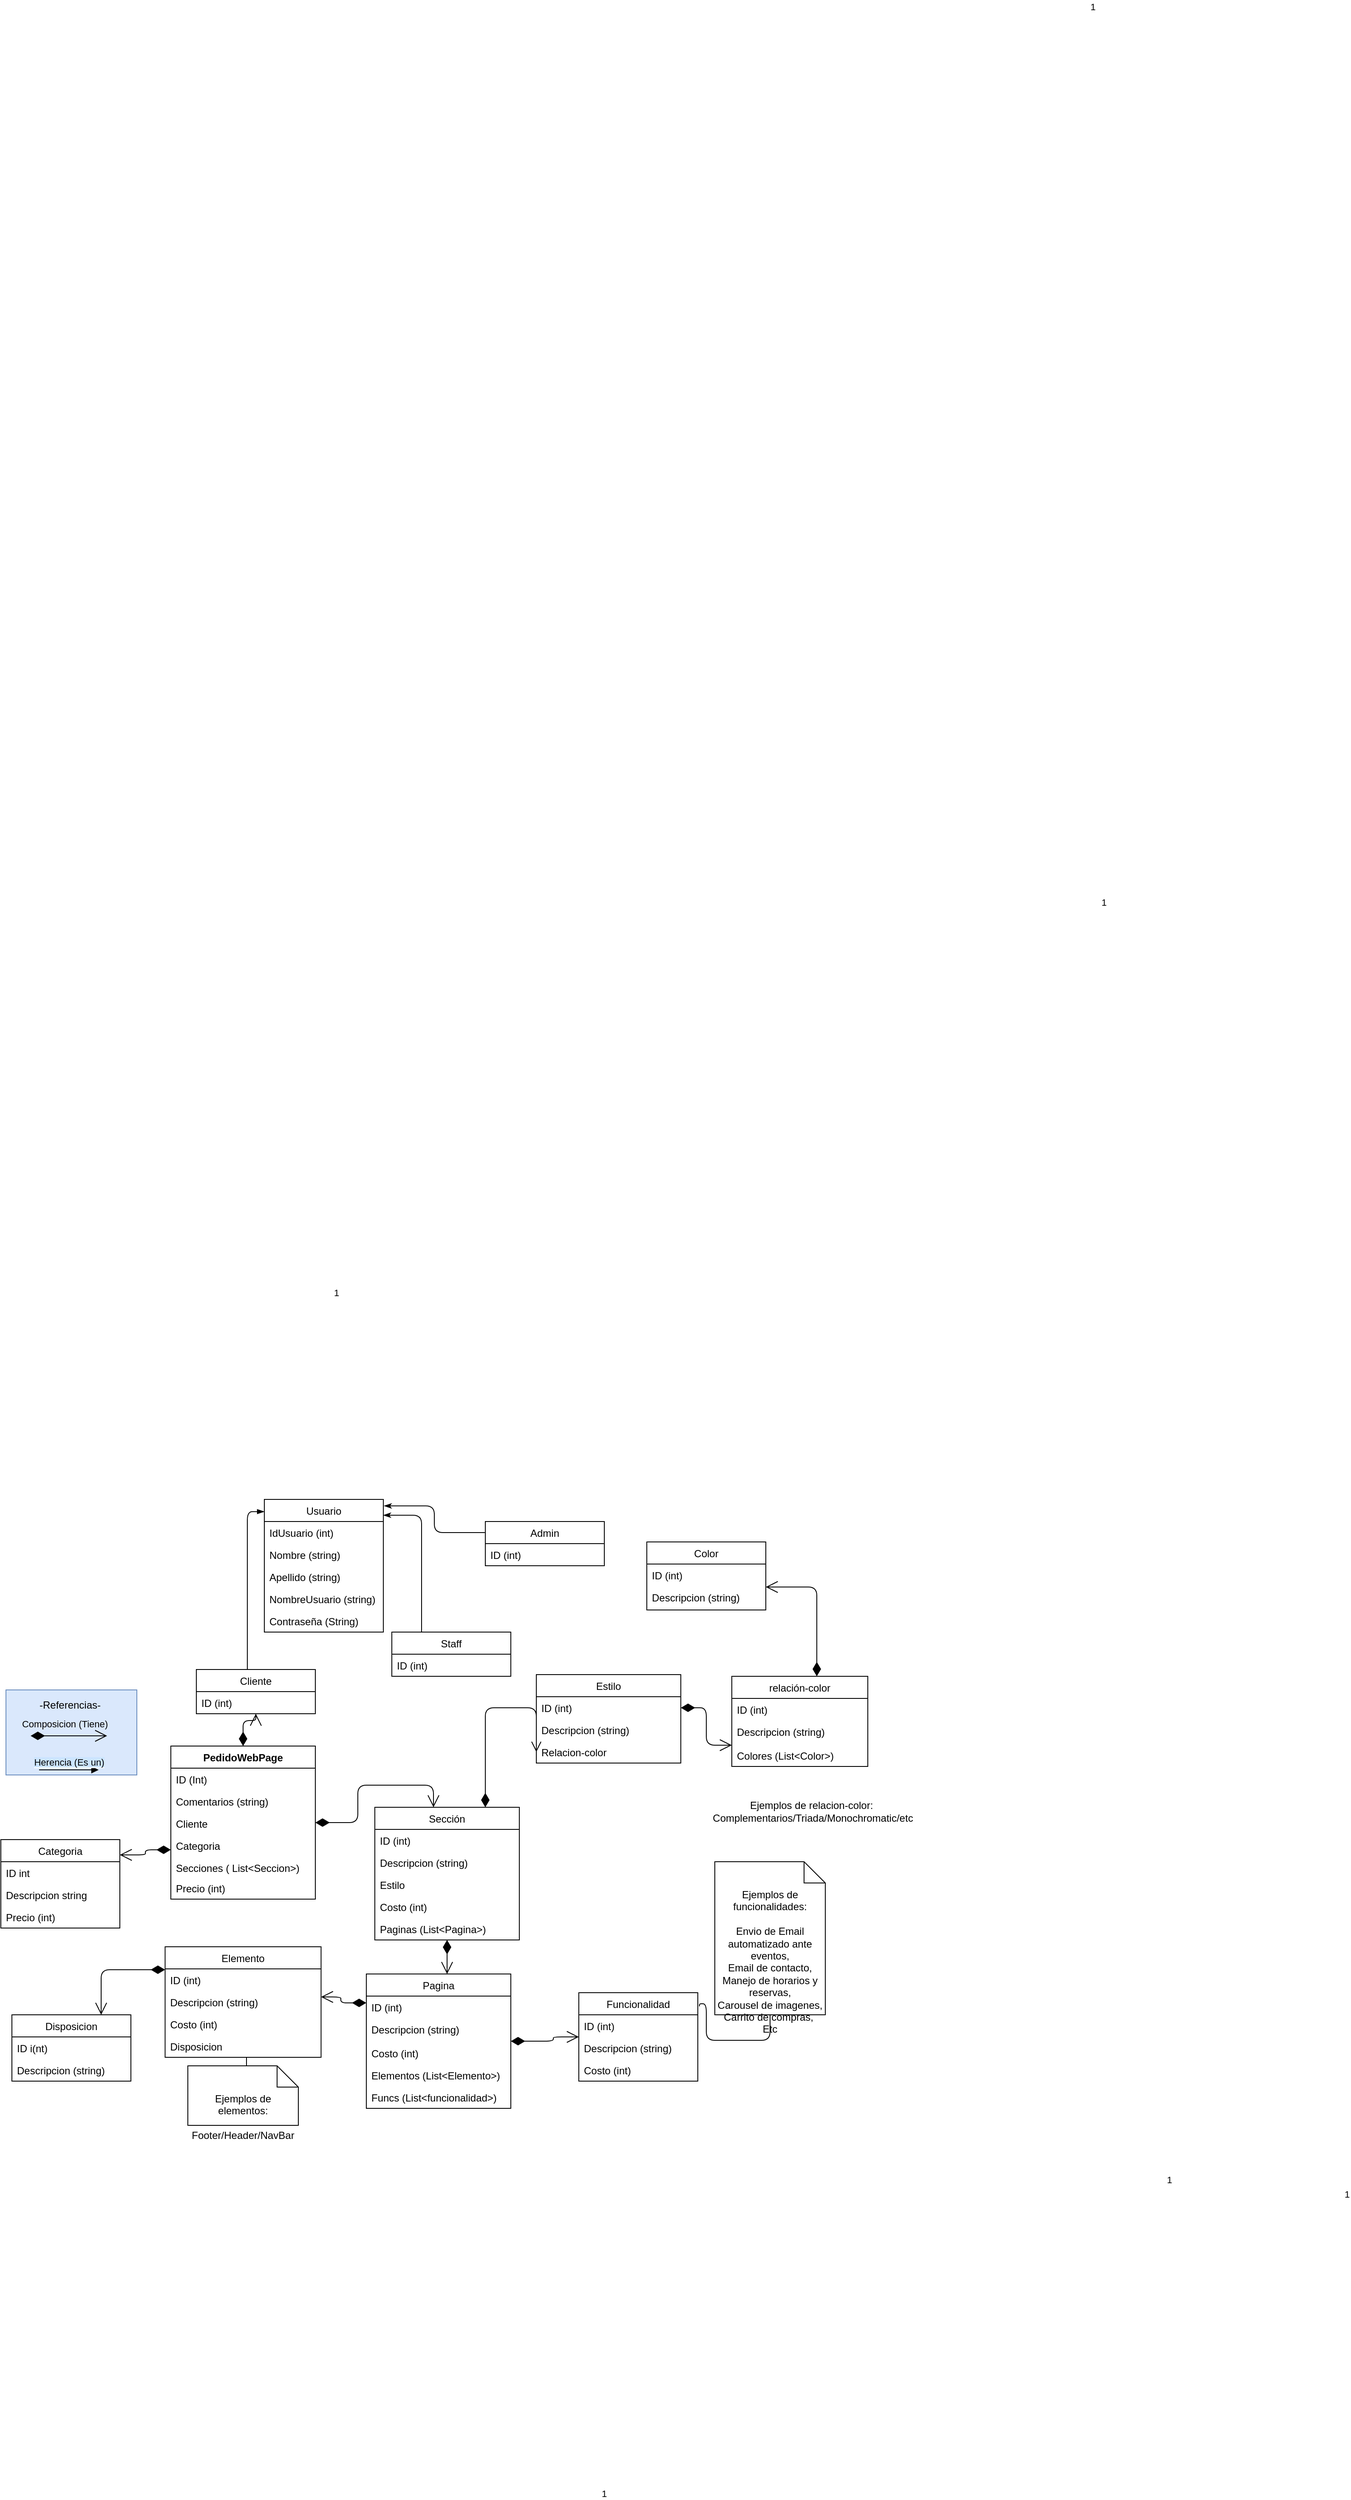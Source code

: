 <mxfile version="13.7.9" type="device" pages="2"><diagram id="vIYG2Fxx6F3eqHMiuBkE" name="Page-1"><mxGraphModel dx="2123" dy="3093" grid="1" gridSize="10" guides="1" tooltips="1" connect="1" arrows="1" fold="1" page="1" pageScale="1" pageWidth="827" pageHeight="1169" math="0" shadow="0"><root><mxCell id="0"/><mxCell id="1" parent="0"/><mxCell id="iHkyKrRg-yP8Q8fLfpzA-32" value="" style="html=1;fillColor=#dae8fc;strokeColor=#6c8ebf;" parent="1" vertex="1"><mxGeometry x="-224" y="28" width="154" height="100" as="geometry"/></mxCell><mxCell id="NEYaBUUp0sFS0tUPpVRK-43" value="Ejemplos de relacion-color:&amp;nbsp;&lt;br&gt;Complementarios/Triada/Monochromatic/etc" style="text;html=1;resizable=0;autosize=1;align=center;verticalAlign=middle;points=[];fillColor=none;strokeColor=none;rounded=0;" parent="1" vertex="1"><mxGeometry x="600" y="156" width="250" height="30" as="geometry"/></mxCell><mxCell id="NEYaBUUp0sFS0tUPpVRK-44" value="1" style="endArrow=open;html=1;endSize=12;startArrow=diamondThin;startSize=14;startFill=1;edgeStyle=orthogonalEdgeStyle;align=left;verticalAlign=bottom;" parent="1" source="NEYaBUUp0sFS0tUPpVRK-2" target="uo4EFMvPSz_pwG-1uHCR-4" edge="1"><mxGeometry x="-0.101" y="571" relative="1" as="geometry"><mxPoint x="210" y="60" as="sourcePoint"/><mxPoint x="370" y="60" as="targetPoint"/><Array as="points"><mxPoint x="190" y="184"/><mxPoint x="190" y="140"/><mxPoint x="279" y="140"/></Array><mxPoint x="-30" y="1" as="offset"/></mxGeometry></mxCell><mxCell id="NEYaBUUp0sFS0tUPpVRK-45" value="1" style="endArrow=open;html=1;endSize=12;startArrow=diamondThin;startSize=14;startFill=1;edgeStyle=orthogonalEdgeStyle;align=left;verticalAlign=bottom;" parent="1" source="NEYaBUUp0sFS0tUPpVRK-22" target="NEYaBUUp0sFS0tUPpVRK-46" edge="1"><mxGeometry x="1" y="-728" relative="1" as="geometry"><mxPoint x="540" y="50" as="sourcePoint"/><mxPoint x="660" y="50" as="targetPoint"/><Array as="points"><mxPoint x="600" y="49"/><mxPoint x="600" y="93"/></Array><mxPoint x="510" y="-208" as="offset"/></mxGeometry></mxCell><mxCell id="NEYaBUUp0sFS0tUPpVRK-46" value="relación-color" style="swimlane;fontStyle=0;childLayout=stackLayout;horizontal=1;startSize=26;fillColor=none;horizontalStack=0;resizeParent=1;resizeParentMax=0;resizeLast=0;collapsible=1;marginBottom=0;" parent="1" vertex="1"><mxGeometry x="630" y="12" width="160" height="106" as="geometry"/></mxCell><mxCell id="NEYaBUUp0sFS0tUPpVRK-47" value="ID (int)" style="text;strokeColor=none;fillColor=none;align=left;verticalAlign=top;spacingLeft=4;spacingRight=4;overflow=hidden;rotatable=0;points=[[0,0.5],[1,0.5]];portConstraint=eastwest;" parent="NEYaBUUp0sFS0tUPpVRK-46" vertex="1"><mxGeometry y="26" width="160" height="26" as="geometry"/></mxCell><mxCell id="NEYaBUUp0sFS0tUPpVRK-48" value="Descripcion (string)" style="text;strokeColor=none;fillColor=none;align=left;verticalAlign=top;spacingLeft=4;spacingRight=4;overflow=hidden;rotatable=0;points=[[0,0.5],[1,0.5]];portConstraint=eastwest;" parent="NEYaBUUp0sFS0tUPpVRK-46" vertex="1"><mxGeometry y="52" width="160" height="28" as="geometry"/></mxCell><mxCell id="NEYaBUUp0sFS0tUPpVRK-23" value="Colores (List&lt;Color&gt;)" style="text;strokeColor=none;fillColor=none;align=left;verticalAlign=top;spacingLeft=4;spacingRight=4;overflow=hidden;rotatable=0;points=[[0,0.5],[1,0.5]];portConstraint=eastwest;" parent="NEYaBUUp0sFS0tUPpVRK-46" vertex="1"><mxGeometry y="80" width="160" height="26" as="geometry"/></mxCell><mxCell id="NEYaBUUp0sFS0tUPpVRK-50" value="1" style="endArrow=open;html=1;endSize=12;startArrow=diamondThin;startSize=14;startFill=1;edgeStyle=orthogonalEdgeStyle;align=left;verticalAlign=bottom;entryX=0.75;entryY=0;entryDx=0;entryDy=0;" parent="1" source="iHkyKrRg-yP8Q8fLfpzA-3" target="NEYaBUUp0sFS0tUPpVRK-26" edge="1"><mxGeometry x="0.173" y="862" relative="1" as="geometry"><mxPoint x="-390" y="330" as="sourcePoint"/><mxPoint x="-110" y="390" as="targetPoint"/><Array as="points"><mxPoint x="-112" y="357"/></Array><mxPoint x="-560" y="-807" as="offset"/></mxGeometry></mxCell><mxCell id="NEYaBUUp0sFS0tUPpVRK-55" value="1" style="endArrow=open;html=1;endSize=12;startArrow=diamondThin;startSize=14;startFill=1;edgeStyle=orthogonalEdgeStyle;align=left;verticalAlign=bottom;" parent="1" source="NEYaBUUp0sFS0tUPpVRK-46" target="NEYaBUUp0sFS0tUPpVRK-51" edge="1"><mxGeometry x="1" y="-668" relative="1" as="geometry"><mxPoint x="530" y="20" as="sourcePoint"/><mxPoint x="660" y="20" as="targetPoint"/><Array as="points"><mxPoint x="730" y="-93"/></Array><mxPoint x="393" y="-128" as="offset"/></mxGeometry></mxCell><mxCell id="NEYaBUUp0sFS0tUPpVRK-62" value="1" style="endArrow=open;html=1;endSize=12;startArrow=diamondThin;startSize=14;startFill=1;edgeStyle=orthogonalEdgeStyle;align=left;verticalAlign=bottom;" parent="1" source="uo4EFMvPSz_pwG-1uHCR-4" target="NEYaBUUp0sFS0tUPpVRK-57" edge="1"><mxGeometry x="1" y="1088" relative="1" as="geometry"><mxPoint x="136" y="280" as="sourcePoint"/><mxPoint x="360" y="250" as="targetPoint"/><Array as="points"><mxPoint x="277" y="280"/><mxPoint x="280" y="280"/></Array><mxPoint x="-34" y="268" as="offset"/></mxGeometry></mxCell><mxCell id="NEYaBUUp0sFS0tUPpVRK-64" value="1" style="endArrow=open;html=1;endSize=12;startArrow=diamondThin;startSize=14;startFill=1;edgeStyle=orthogonalEdgeStyle;align=left;verticalAlign=bottom;entryX=1;entryY=0.173;entryDx=0;entryDy=0;entryPerimeter=0;" parent="1" source="NEYaBUUp0sFS0tUPpVRK-2" target="NEYaBUUp0sFS0tUPpVRK-7" edge="1"><mxGeometry x="1" y="-1147" relative="1" as="geometry"><mxPoint x="50" y="220" as="sourcePoint"/><mxPoint x="60" y="410" as="targetPoint"/><Array as="points"><mxPoint x="-60" y="216"/><mxPoint x="-60" y="222"/></Array><mxPoint x="1140" y="-1017" as="offset"/></mxGeometry></mxCell><mxCell id="iHkyKrRg-yP8Q8fLfpzA-25" style="edgeStyle=orthogonalEdgeStyle;rounded=1;orthogonalLoop=1;jettySize=auto;html=1;entryX=1.014;entryY=0.154;entryDx=0;entryDy=0;entryPerimeter=0;startArrow=none;startFill=0;startSize=14;endArrow=none;endFill=0;endSize=6;" parent="1" source="NEYaBUUp0sFS0tUPpVRK-68" target="NEYaBUUp0sFS0tUPpVRK-38" edge="1"><mxGeometry relative="1" as="geometry"><Array as="points"><mxPoint x="675" y="440"/><mxPoint x="600" y="440"/><mxPoint x="600" y="397"/><mxPoint x="592" y="397"/></Array></mxGeometry></mxCell><mxCell id="NEYaBUUp0sFS0tUPpVRK-68" value="&lt;span&gt;Ejemplos de funcionalidades:&lt;br&gt;&lt;/span&gt;&lt;br&gt;&lt;span&gt;Envio de Email automatizado ante eventos,&lt;/span&gt;&lt;br&gt;&lt;span&gt;Email de contacto,&lt;/span&gt;&lt;br&gt;&lt;span&gt;Manejo de horarios y reservas,&lt;/span&gt;&lt;br&gt;&lt;span&gt;Carousel de imagenes,&lt;/span&gt;&lt;br&gt;&lt;span&gt;Carrito de compras,&amp;nbsp;&lt;/span&gt;&lt;br&gt;&lt;span&gt;Etc&lt;/span&gt;" style="shape=note2;boundedLbl=1;whiteSpace=wrap;html=1;size=25;verticalAlign=top;align=center;" parent="1" vertex="1"><mxGeometry x="610" y="230" width="130" height="180" as="geometry"/></mxCell><mxCell id="iHkyKrRg-yP8Q8fLfpzA-2" style="edgeStyle=orthogonalEdgeStyle;rounded=1;orthogonalLoop=1;jettySize=auto;html=1;startArrow=diamondThin;startFill=1;endSize=12;startSize=14;endArrow=open;endFill=0;" parent="1" source="NEYaBUUp0sFS0tUPpVRK-57" target="iHkyKrRg-yP8Q8fLfpzA-3" edge="1"><mxGeometry relative="1" as="geometry"><mxPoint x="340" y="405" as="targetPoint"/><Array as="points"><mxPoint x="170" y="396"/><mxPoint x="170" y="389"/></Array></mxGeometry></mxCell><mxCell id="iHkyKrRg-yP8Q8fLfpzA-11" style="edgeStyle=orthogonalEdgeStyle;rounded=1;orthogonalLoop=1;jettySize=auto;html=1;startArrow=diamondThin;startFill=1;startSize=14;endArrow=open;endFill=0;endSize=12;" parent="1" source="NEYaBUUp0sFS0tUPpVRK-57" target="NEYaBUUp0sFS0tUPpVRK-38" edge="1"><mxGeometry relative="1" as="geometry"><mxPoint x="450" y="300" as="targetPoint"/><Array as="points"><mxPoint x="420" y="441"/><mxPoint x="420" y="436"/></Array></mxGeometry></mxCell><mxCell id="iHkyKrRg-yP8Q8fLfpzA-10" style="edgeStyle=orthogonalEdgeStyle;rounded=1;orthogonalLoop=1;jettySize=auto;html=1;exitX=0.5;exitY=0;exitDx=0;exitDy=0;startArrow=none;startFill=0;startSize=14;endArrow=none;endFill=0;endSize=6;" parent="1" source="iHkyKrRg-yP8Q8fLfpzA-7" target="iHkyKrRg-yP8Q8fLfpzA-3" edge="1"><mxGeometry relative="1" as="geometry"><mxPoint x="372.25" y="672" as="targetPoint"/><Array as="points"><mxPoint x="48" y="500"/><mxPoint x="59" y="500"/></Array></mxGeometry></mxCell><mxCell id="iHkyKrRg-yP8Q8fLfpzA-7" value="&lt;span&gt;Ejemplos de elementos:&lt;br&gt;&lt;/span&gt;&lt;br&gt;Footer/Header/NavBar" style="shape=note2;boundedLbl=1;whiteSpace=wrap;html=1;size=25;verticalAlign=top;align=center;" parent="1" vertex="1"><mxGeometry x="-10" y="470" width="130" height="70" as="geometry"/></mxCell><mxCell id="iHkyKrRg-yP8Q8fLfpzA-24" style="edgeStyle=orthogonalEdgeStyle;rounded=1;orthogonalLoop=1;jettySize=auto;html=1;startArrow=none;startFill=0;startSize=14;endArrow=blockThin;endFill=1;endSize=6;entryX=0;entryY=0.092;entryDx=0;entryDy=0;entryPerimeter=0;" parent="1" source="iHkyKrRg-yP8Q8fLfpzA-14" target="iHkyKrRg-yP8Q8fLfpzA-19" edge="1"><mxGeometry relative="1" as="geometry"><mxPoint x="70" y="-146" as="targetPoint"/><Array as="points"><mxPoint x="60" y="-182"/></Array></mxGeometry></mxCell><mxCell id="NEYaBUUp0sFS0tUPpVRK-26" value="Disposicion" style="swimlane;fontStyle=0;childLayout=stackLayout;horizontal=1;startSize=26;fillColor=none;horizontalStack=0;resizeParent=1;resizeParentMax=0;resizeLast=0;collapsible=1;marginBottom=0;" parent="1" vertex="1"><mxGeometry x="-217" y="410" width="140" height="78" as="geometry"/></mxCell><mxCell id="NEYaBUUp0sFS0tUPpVRK-27" value="ID i(nt)" style="text;strokeColor=none;fillColor=none;align=left;verticalAlign=top;spacingLeft=4;spacingRight=4;overflow=hidden;rotatable=0;points=[[0,0.5],[1,0.5]];portConstraint=eastwest;" parent="NEYaBUUp0sFS0tUPpVRK-26" vertex="1"><mxGeometry y="26" width="140" height="26" as="geometry"/></mxCell><mxCell id="NEYaBUUp0sFS0tUPpVRK-28" value="Descripcion (string)" style="text;strokeColor=none;fillColor=none;align=left;verticalAlign=top;spacingLeft=4;spacingRight=4;overflow=hidden;rotatable=0;points=[[0,0.5],[1,0.5]];portConstraint=eastwest;" parent="NEYaBUUp0sFS0tUPpVRK-26" vertex="1"><mxGeometry y="52" width="140" height="26" as="geometry"/></mxCell><mxCell id="iHkyKrRg-yP8Q8fLfpzA-26" value="1" style="endArrow=open;html=1;endSize=12;startArrow=diamondThin;startSize=14;startFill=1;edgeStyle=orthogonalEdgeStyle;align=left;verticalAlign=bottom;" parent="1" edge="1"><mxGeometry x="1" y="-1071" relative="1" as="geometry"><mxPoint x="-195" y="82" as="sourcePoint"/><mxPoint x="-105" y="82" as="targetPoint"/><mxPoint x="580" y="-171" as="offset"/></mxGeometry></mxCell><mxCell id="iHkyKrRg-yP8Q8fLfpzA-27" value="&lt;span style=&quot;background-color: rgb(204 , 229 , 255)&quot;&gt;Herencia (Es un)&lt;/span&gt;" style="html=1;verticalAlign=bottom;endArrow=block;" parent="1" edge="1"><mxGeometry width="80" relative="1" as="geometry"><mxPoint x="-185" y="122" as="sourcePoint"/><mxPoint x="-115" y="122" as="targetPoint"/></mxGeometry></mxCell><mxCell id="iHkyKrRg-yP8Q8fLfpzA-31" value="&lt;p style=&quot;line-height: 0% ; font-size: 11px&quot;&gt;Composicion (Tiene)&lt;/p&gt;" style="text;html=1;resizable=0;autosize=1;align=center;verticalAlign=middle;points=[];fillColor=none;strokeColor=none;rounded=0;" parent="1" vertex="1"><mxGeometry x="-215" y="52" width="120" height="30" as="geometry"/></mxCell><mxCell id="iHkyKrRg-yP8Q8fLfpzA-34" value="-Referencias-" style="text;html=1;resizable=0;autosize=1;align=center;verticalAlign=middle;points=[];fillColor=none;strokeColor=none;rounded=0;" parent="1" vertex="1"><mxGeometry x="-194" y="36" width="90" height="20" as="geometry"/></mxCell><mxCell id="iHkyKrRg-yP8Q8fLfpzA-35" style="edgeStyle=orthogonalEdgeStyle;rounded=1;orthogonalLoop=1;jettySize=auto;html=1;startArrow=diamondThin;startFill=1;startSize=14;endArrow=open;endFill=0;endSize=12;" parent="1" source="NEYaBUUp0sFS0tUPpVRK-2" target="iHkyKrRg-yP8Q8fLfpzA-14" edge="1"><mxGeometry relative="1" as="geometry"/></mxCell><mxCell id="iHkyKrRg-yP8Q8fLfpzA-44" style="edgeStyle=orthogonalEdgeStyle;rounded=1;orthogonalLoop=1;jettySize=auto;html=1;startArrow=none;startFill=0;startSize=14;endArrow=classicThin;endFill=1;endSize=6;entryX=1;entryY=0.119;entryDx=0;entryDy=0;entryPerimeter=0;exitX=0.25;exitY=0;exitDx=0;exitDy=0;" parent="1" source="iHkyKrRg-yP8Q8fLfpzA-41" target="iHkyKrRg-yP8Q8fLfpzA-19" edge="1"><mxGeometry relative="1" as="geometry"><mxPoint x="190" y="-86" as="targetPoint"/></mxGeometry></mxCell><mxCell id="iHkyKrRg-yP8Q8fLfpzA-45" style="edgeStyle=orthogonalEdgeStyle;rounded=1;orthogonalLoop=1;jettySize=auto;html=1;startArrow=none;startFill=0;startSize=14;endArrow=classicThin;endFill=1;endSize=6;entryX=1.006;entryY=0.049;entryDx=0;entryDy=0;entryPerimeter=0;exitX=0;exitY=0.25;exitDx=0;exitDy=0;" parent="1" source="iHkyKrRg-yP8Q8fLfpzA-36" target="iHkyKrRg-yP8Q8fLfpzA-19" edge="1"><mxGeometry relative="1" as="geometry"><mxPoint x="284" y="-186" as="targetPoint"/><mxPoint x="343" y="-126" as="sourcePoint"/></mxGeometry></mxCell><mxCell id="uo4EFMvPSz_pwG-1uHCR-8" style="edgeStyle=orthogonalEdgeStyle;rounded=1;orthogonalLoop=1;jettySize=auto;html=1;startArrow=open;startFill=0;startSize=10;endArrow=diamondThin;endFill=1;endSize=14;exitX=0;exitY=0.5;exitDx=0;exitDy=0;" parent="1" source="NEYaBUUp0sFS0tUPpVRK-24" target="uo4EFMvPSz_pwG-1uHCR-4" edge="1"><mxGeometry relative="1" as="geometry"><Array as="points"><mxPoint x="340" y="49"/></Array></mxGeometry></mxCell><mxCell id="NEYaBUUp0sFS0tUPpVRK-7" value="Categoria" style="swimlane;fontStyle=0;childLayout=stackLayout;horizontal=1;startSize=26;fillColor=none;horizontalStack=0;resizeParent=1;resizeParentMax=0;resizeLast=0;collapsible=1;marginBottom=0;" parent="1" vertex="1"><mxGeometry x="-230" y="204" width="140" height="104" as="geometry"/></mxCell><mxCell id="NEYaBUUp0sFS0tUPpVRK-8" value="ID int" style="text;strokeColor=none;fillColor=none;align=left;verticalAlign=top;spacingLeft=4;spacingRight=4;overflow=hidden;rotatable=0;points=[[0,0.5],[1,0.5]];portConstraint=eastwest;" parent="NEYaBUUp0sFS0tUPpVRK-7" vertex="1"><mxGeometry y="26" width="140" height="26" as="geometry"/></mxCell><mxCell id="NEYaBUUp0sFS0tUPpVRK-9" value="Descripcion string" style="text;strokeColor=none;fillColor=none;align=left;verticalAlign=top;spacingLeft=4;spacingRight=4;overflow=hidden;rotatable=0;points=[[0,0.5],[1,0.5]];portConstraint=eastwest;" parent="NEYaBUUp0sFS0tUPpVRK-7" vertex="1"><mxGeometry y="52" width="140" height="26" as="geometry"/></mxCell><mxCell id="NEYaBUUp0sFS0tUPpVRK-65" value="Precio (int)" style="text;strokeColor=none;fillColor=none;align=left;verticalAlign=top;spacingLeft=4;spacingRight=4;overflow=hidden;rotatable=0;points=[[0,0.5],[1,0.5]];portConstraint=eastwest;" parent="NEYaBUUp0sFS0tUPpVRK-7" vertex="1"><mxGeometry y="78" width="140" height="26" as="geometry"/></mxCell><mxCell id="NEYaBUUp0sFS0tUPpVRK-2" value="PedidoWebPage" style="swimlane;fontStyle=1;align=center;verticalAlign=top;childLayout=stackLayout;horizontal=1;startSize=26;horizontalStack=0;resizeParent=1;resizeParentMax=0;resizeLast=0;collapsible=1;marginBottom=0;" parent="1" vertex="1"><mxGeometry x="-30" y="94" width="170" height="180" as="geometry"><mxRectangle x="50" y="40" width="130" height="26" as="alternateBounds"/></mxGeometry></mxCell><mxCell id="NEYaBUUp0sFS0tUPpVRK-15" value="ID (Int)" style="text;strokeColor=none;fillColor=none;align=left;verticalAlign=top;spacingLeft=4;spacingRight=4;overflow=hidden;rotatable=0;points=[[0,0.5],[1,0.5]];portConstraint=eastwest;" parent="NEYaBUUp0sFS0tUPpVRK-2" vertex="1"><mxGeometry y="26" width="170" height="26" as="geometry"/></mxCell><mxCell id="NEYaBUUp0sFS0tUPpVRK-14" value="Comentarios (string)" style="text;strokeColor=none;fillColor=none;align=left;verticalAlign=top;spacingLeft=4;spacingRight=4;overflow=hidden;rotatable=0;points=[[0,0.5],[1,0.5]];portConstraint=eastwest;" parent="NEYaBUUp0sFS0tUPpVRK-2" vertex="1"><mxGeometry y="52" width="170" height="26" as="geometry"/></mxCell><mxCell id="iHkyKrRg-yP8Q8fLfpzA-13" value="Cliente" style="text;strokeColor=none;fillColor=none;align=left;verticalAlign=top;spacingLeft=4;spacingRight=4;overflow=hidden;rotatable=0;points=[[0,0.5],[1,0.5]];portConstraint=eastwest;" parent="NEYaBUUp0sFS0tUPpVRK-2" vertex="1"><mxGeometry y="78" width="170" height="26" as="geometry"/></mxCell><mxCell id="NEYaBUUp0sFS0tUPpVRK-17" value="Categoria" style="text;strokeColor=none;fillColor=none;align=left;verticalAlign=top;spacingLeft=4;spacingRight=4;overflow=hidden;rotatable=0;points=[[0,0.5],[1,0.5]];portConstraint=eastwest;" parent="NEYaBUUp0sFS0tUPpVRK-2" vertex="1"><mxGeometry y="104" width="170" height="26" as="geometry"/></mxCell><mxCell id="NEYaBUUp0sFS0tUPpVRK-3" value="Secciones ( List&lt;Seccion&gt;)" style="text;strokeColor=none;fillColor=none;align=left;verticalAlign=top;spacingLeft=4;spacingRight=4;overflow=hidden;rotatable=0;points=[[0,0.5],[1,0.5]];portConstraint=eastwest;" parent="NEYaBUUp0sFS0tUPpVRK-2" vertex="1"><mxGeometry y="130" width="170" height="24" as="geometry"/></mxCell><mxCell id="Yko3_1pDdKCYY6-CNo1J-3" value="Precio (int)" style="text;strokeColor=none;fillColor=none;align=left;verticalAlign=top;spacingLeft=4;spacingRight=4;overflow=hidden;rotatable=0;points=[[0,0.5],[1,0.5]];portConstraint=eastwest;" vertex="1" parent="NEYaBUUp0sFS0tUPpVRK-2"><mxGeometry y="154" width="170" height="26" as="geometry"/></mxCell><mxCell id="uo4EFMvPSz_pwG-1uHCR-4" value="Sección" style="swimlane;fontStyle=0;childLayout=stackLayout;horizontal=1;startSize=26;fillColor=none;horizontalStack=0;resizeParent=1;resizeParentMax=0;resizeLast=0;collapsible=1;marginBottom=0;" parent="1" vertex="1"><mxGeometry x="210" y="166" width="170" height="156" as="geometry"/></mxCell><mxCell id="uo4EFMvPSz_pwG-1uHCR-6" value="ID (int)" style="text;strokeColor=none;fillColor=none;align=left;verticalAlign=top;spacingLeft=4;spacingRight=4;overflow=hidden;rotatable=0;points=[[0,0.5],[1,0.5]];portConstraint=eastwest;" parent="uo4EFMvPSz_pwG-1uHCR-4" vertex="1"><mxGeometry y="26" width="170" height="26" as="geometry"/></mxCell><mxCell id="uo4EFMvPSz_pwG-1uHCR-7" value="Descripcion (string)" style="text;strokeColor=none;fillColor=none;align=left;verticalAlign=top;spacingLeft=4;spacingRight=4;overflow=hidden;rotatable=0;points=[[0,0.5],[1,0.5]];portConstraint=eastwest;" parent="uo4EFMvPSz_pwG-1uHCR-4" vertex="1"><mxGeometry y="52" width="170" height="26" as="geometry"/></mxCell><mxCell id="NEYaBUUp0sFS0tUPpVRK-11" value="Estilo" style="text;strokeColor=none;fillColor=none;align=left;verticalAlign=top;spacingLeft=4;spacingRight=4;overflow=hidden;rotatable=0;points=[[0,0.5],[1,0.5]];portConstraint=eastwest;" parent="uo4EFMvPSz_pwG-1uHCR-4" vertex="1"><mxGeometry y="78" width="170" height="26" as="geometry"/></mxCell><mxCell id="Yko3_1pDdKCYY6-CNo1J-1" value="Costo (int)" style="text;strokeColor=none;fillColor=none;align=left;verticalAlign=top;spacingLeft=4;spacingRight=4;overflow=hidden;rotatable=0;points=[[0,0.5],[1,0.5]];portConstraint=eastwest;" vertex="1" parent="uo4EFMvPSz_pwG-1uHCR-4"><mxGeometry y="104" width="170" height="26" as="geometry"/></mxCell><mxCell id="Yko3_1pDdKCYY6-CNo1J-2" value="Paginas (List&lt;Pagina&gt;)" style="text;strokeColor=none;fillColor=none;align=left;verticalAlign=top;spacingLeft=4;spacingRight=4;overflow=hidden;rotatable=0;points=[[0,0.5],[1,0.5]];portConstraint=eastwest;" vertex="1" parent="uo4EFMvPSz_pwG-1uHCR-4"><mxGeometry y="130" width="170" height="26" as="geometry"/></mxCell><mxCell id="NEYaBUUp0sFS0tUPpVRK-22" value="Estilo" style="swimlane;fontStyle=0;childLayout=stackLayout;horizontal=1;startSize=26;fillColor=none;horizontalStack=0;resizeParent=1;resizeParentMax=0;resizeLast=0;collapsible=1;marginBottom=0;" parent="1" vertex="1"><mxGeometry x="400" y="10" width="170" height="104" as="geometry"/></mxCell><mxCell id="821GplbFn1s3iD7dHilZ-1" value="ID (int)" style="text;strokeColor=none;fillColor=none;align=left;verticalAlign=top;spacingLeft=4;spacingRight=4;overflow=hidden;rotatable=0;points=[[0,0.5],[1,0.5]];portConstraint=eastwest;" parent="NEYaBUUp0sFS0tUPpVRK-22" vertex="1"><mxGeometry y="26" width="170" height="26" as="geometry"/></mxCell><mxCell id="821GplbFn1s3iD7dHilZ-2" value="Descripcion (string)" style="text;strokeColor=none;fillColor=none;align=left;verticalAlign=top;spacingLeft=4;spacingRight=4;overflow=hidden;rotatable=0;points=[[0,0.5],[1,0.5]];portConstraint=eastwest;" parent="NEYaBUUp0sFS0tUPpVRK-22" vertex="1"><mxGeometry y="52" width="170" height="26" as="geometry"/></mxCell><mxCell id="NEYaBUUp0sFS0tUPpVRK-24" value="Relacion-color" style="text;strokeColor=none;fillColor=none;align=left;verticalAlign=top;spacingLeft=4;spacingRight=4;overflow=hidden;rotatable=0;points=[[0,0.5],[1,0.5]];portConstraint=eastwest;" parent="NEYaBUUp0sFS0tUPpVRK-22" vertex="1"><mxGeometry y="78" width="170" height="26" as="geometry"/></mxCell><mxCell id="NEYaBUUp0sFS0tUPpVRK-51" value="Color" style="swimlane;fontStyle=0;childLayout=stackLayout;horizontal=1;startSize=26;fillColor=none;horizontalStack=0;resizeParent=1;resizeParentMax=0;resizeLast=0;collapsible=1;marginBottom=0;" parent="1" vertex="1"><mxGeometry x="530" y="-146" width="140" height="80" as="geometry"/></mxCell><mxCell id="NEYaBUUp0sFS0tUPpVRK-52" value="ID (int)" style="text;strokeColor=none;fillColor=none;align=left;verticalAlign=top;spacingLeft=4;spacingRight=4;overflow=hidden;rotatable=0;points=[[0,0.5],[1,0.5]];portConstraint=eastwest;" parent="NEYaBUUp0sFS0tUPpVRK-51" vertex="1"><mxGeometry y="26" width="140" height="26" as="geometry"/></mxCell><mxCell id="NEYaBUUp0sFS0tUPpVRK-53" value="Descripcion (string)" style="text;strokeColor=none;fillColor=none;align=left;verticalAlign=top;spacingLeft=4;spacingRight=4;overflow=hidden;rotatable=0;points=[[0,0.5],[1,0.5]];portConstraint=eastwest;" parent="NEYaBUUp0sFS0tUPpVRK-51" vertex="1"><mxGeometry y="52" width="140" height="28" as="geometry"/></mxCell><mxCell id="iHkyKrRg-yP8Q8fLfpzA-3" value="Elemento" style="swimlane;fontStyle=0;childLayout=stackLayout;horizontal=1;startSize=26;fillColor=none;horizontalStack=0;resizeParent=1;resizeParentMax=0;resizeLast=0;collapsible=1;marginBottom=0;" parent="1" vertex="1"><mxGeometry x="-36.75" y="330" width="183.5" height="130" as="geometry"/></mxCell><mxCell id="iHkyKrRg-yP8Q8fLfpzA-4" value="ID (int)" style="text;strokeColor=none;fillColor=none;align=left;verticalAlign=top;spacingLeft=4;spacingRight=4;overflow=hidden;rotatable=0;points=[[0,0.5],[1,0.5]];portConstraint=eastwest;" parent="iHkyKrRg-yP8Q8fLfpzA-3" vertex="1"><mxGeometry y="26" width="183.5" height="26" as="geometry"/></mxCell><mxCell id="iHkyKrRg-yP8Q8fLfpzA-5" value="Descripcion (string)" style="text;strokeColor=none;fillColor=none;align=left;verticalAlign=top;spacingLeft=4;spacingRight=4;overflow=hidden;rotatable=0;points=[[0,0.5],[1,0.5]];portConstraint=eastwest;" parent="iHkyKrRg-yP8Q8fLfpzA-3" vertex="1"><mxGeometry y="52" width="183.5" height="26" as="geometry"/></mxCell><mxCell id="iHkyKrRg-yP8Q8fLfpzA-6" value="Costo (int)" style="text;strokeColor=none;fillColor=none;align=left;verticalAlign=top;spacingLeft=4;spacingRight=4;overflow=hidden;rotatable=0;points=[[0,0.5],[1,0.5]];portConstraint=eastwest;" parent="iHkyKrRg-yP8Q8fLfpzA-3" vertex="1"><mxGeometry y="78" width="183.5" height="26" as="geometry"/></mxCell><mxCell id="NEYaBUUp0sFS0tUPpVRK-12" value="Disposicion" style="text;strokeColor=none;fillColor=none;align=left;verticalAlign=top;spacingLeft=4;spacingRight=4;overflow=hidden;rotatable=0;points=[[0,0.5],[1,0.5]];portConstraint=eastwest;" parent="iHkyKrRg-yP8Q8fLfpzA-3" vertex="1"><mxGeometry y="104" width="183.5" height="26" as="geometry"/></mxCell><mxCell id="NEYaBUUp0sFS0tUPpVRK-57" value="Pagina" style="swimlane;fontStyle=0;childLayout=stackLayout;horizontal=1;startSize=26;fillColor=none;horizontalStack=0;resizeParent=1;resizeParentMax=0;resizeLast=0;collapsible=1;marginBottom=0;" parent="1" vertex="1"><mxGeometry x="200" y="362" width="170" height="158" as="geometry"/></mxCell><mxCell id="NEYaBUUp0sFS0tUPpVRK-58" value="ID (int)" style="text;strokeColor=none;fillColor=none;align=left;verticalAlign=top;spacingLeft=4;spacingRight=4;overflow=hidden;rotatable=0;points=[[0,0.5],[1,0.5]];portConstraint=eastwest;" parent="NEYaBUUp0sFS0tUPpVRK-57" vertex="1"><mxGeometry y="26" width="170" height="26" as="geometry"/></mxCell><mxCell id="NEYaBUUp0sFS0tUPpVRK-59" value="Descripcion (string)" style="text;strokeColor=none;fillColor=none;align=left;verticalAlign=top;spacingLeft=4;spacingRight=4;overflow=hidden;rotatable=0;points=[[0,0.5],[1,0.5]];portConstraint=eastwest;" parent="NEYaBUUp0sFS0tUPpVRK-57" vertex="1"><mxGeometry y="52" width="170" height="28" as="geometry"/></mxCell><mxCell id="NEYaBUUp0sFS0tUPpVRK-60" value="Costo (int)" style="text;strokeColor=none;fillColor=none;align=left;verticalAlign=top;spacingLeft=4;spacingRight=4;overflow=hidden;rotatable=0;points=[[0,0.5],[1,0.5]];portConstraint=eastwest;" parent="NEYaBUUp0sFS0tUPpVRK-57" vertex="1"><mxGeometry y="80" width="170" height="26" as="geometry"/></mxCell><mxCell id="iHkyKrRg-yP8Q8fLfpzA-1" value="Elementos (List&lt;Elemento&gt;)" style="text;strokeColor=none;fillColor=none;align=left;verticalAlign=top;spacingLeft=4;spacingRight=4;overflow=hidden;rotatable=0;points=[[0,0.5],[1,0.5]];portConstraint=eastwest;" parent="NEYaBUUp0sFS0tUPpVRK-57" vertex="1"><mxGeometry y="106" width="170" height="26" as="geometry"/></mxCell><mxCell id="iHkyKrRg-yP8Q8fLfpzA-12" value="Funcs (List&lt;funcionalidad&gt;)" style="text;strokeColor=none;fillColor=none;align=left;verticalAlign=top;spacingLeft=4;spacingRight=4;overflow=hidden;rotatable=0;points=[[0,0.5],[1,0.5]];portConstraint=eastwest;" parent="NEYaBUUp0sFS0tUPpVRK-57" vertex="1"><mxGeometry y="132" width="170" height="26" as="geometry"/></mxCell><mxCell id="NEYaBUUp0sFS0tUPpVRK-38" value="Funcionalidad" style="swimlane;fontStyle=0;childLayout=stackLayout;horizontal=1;startSize=26;fillColor=none;horizontalStack=0;resizeParent=1;resizeParentMax=0;resizeLast=0;collapsible=1;marginBottom=0;" parent="1" vertex="1"><mxGeometry x="450" y="384" width="140" height="104" as="geometry"/></mxCell><mxCell id="NEYaBUUp0sFS0tUPpVRK-39" value="ID (int)" style="text;strokeColor=none;fillColor=none;align=left;verticalAlign=top;spacingLeft=4;spacingRight=4;overflow=hidden;rotatable=0;points=[[0,0.5],[1,0.5]];portConstraint=eastwest;" parent="NEYaBUUp0sFS0tUPpVRK-38" vertex="1"><mxGeometry y="26" width="140" height="26" as="geometry"/></mxCell><mxCell id="NEYaBUUp0sFS0tUPpVRK-40" value="Descripcion (string)" style="text;strokeColor=none;fillColor=none;align=left;verticalAlign=top;spacingLeft=4;spacingRight=4;overflow=hidden;rotatable=0;points=[[0,0.5],[1,0.5]];portConstraint=eastwest;" parent="NEYaBUUp0sFS0tUPpVRK-38" vertex="1"><mxGeometry y="52" width="140" height="26" as="geometry"/></mxCell><mxCell id="NEYaBUUp0sFS0tUPpVRK-41" value="Costo (int)" style="text;strokeColor=none;fillColor=none;align=left;verticalAlign=top;spacingLeft=4;spacingRight=4;overflow=hidden;rotatable=0;points=[[0,0.5],[1,0.5]];portConstraint=eastwest;" parent="NEYaBUUp0sFS0tUPpVRK-38" vertex="1"><mxGeometry y="78" width="140" height="26" as="geometry"/></mxCell><mxCell id="iHkyKrRg-yP8Q8fLfpzA-14" value="Cliente" style="swimlane;fontStyle=0;childLayout=stackLayout;horizontal=1;startSize=26;fillColor=none;horizontalStack=0;resizeParent=1;resizeParentMax=0;resizeLast=0;collapsible=1;marginBottom=0;" parent="1" vertex="1"><mxGeometry y="4" width="140" height="52" as="geometry"/></mxCell><mxCell id="iHkyKrRg-yP8Q8fLfpzA-15" value="ID (int)" style="text;strokeColor=none;fillColor=none;align=left;verticalAlign=top;spacingLeft=4;spacingRight=4;overflow=hidden;rotatable=0;points=[[0,0.5],[1,0.5]];portConstraint=eastwest;" parent="iHkyKrRg-yP8Q8fLfpzA-14" vertex="1"><mxGeometry y="26" width="140" height="26" as="geometry"/></mxCell><mxCell id="iHkyKrRg-yP8Q8fLfpzA-19" value="Usuario" style="swimlane;fontStyle=0;childLayout=stackLayout;horizontal=1;startSize=26;fillColor=none;horizontalStack=0;resizeParent=1;resizeParentMax=0;resizeLast=0;collapsible=1;marginBottom=0;" parent="1" vertex="1"><mxGeometry x="80" y="-196" width="140" height="156" as="geometry"/></mxCell><mxCell id="iHkyKrRg-yP8Q8fLfpzA-20" value="IdUsuario (int)" style="text;strokeColor=none;fillColor=none;align=left;verticalAlign=top;spacingLeft=4;spacingRight=4;overflow=hidden;rotatable=0;points=[[0,0.5],[1,0.5]];portConstraint=eastwest;" parent="iHkyKrRg-yP8Q8fLfpzA-19" vertex="1"><mxGeometry y="26" width="140" height="26" as="geometry"/></mxCell><mxCell id="iHkyKrRg-yP8Q8fLfpzA-38" value="Nombre (string)" style="text;strokeColor=none;fillColor=none;align=left;verticalAlign=top;spacingLeft=4;spacingRight=4;overflow=hidden;rotatable=0;points=[[0,0.5],[1,0.5]];portConstraint=eastwest;" parent="iHkyKrRg-yP8Q8fLfpzA-19" vertex="1"><mxGeometry y="52" width="140" height="26" as="geometry"/></mxCell><mxCell id="iHkyKrRg-yP8Q8fLfpzA-39" value="Apellido (string)" style="text;strokeColor=none;fillColor=none;align=left;verticalAlign=top;spacingLeft=4;spacingRight=4;overflow=hidden;rotatable=0;points=[[0,0.5],[1,0.5]];portConstraint=eastwest;" parent="iHkyKrRg-yP8Q8fLfpzA-19" vertex="1"><mxGeometry y="78" width="140" height="26" as="geometry"/></mxCell><mxCell id="iHkyKrRg-yP8Q8fLfpzA-46" value="NombreUsuario (string)" style="text;strokeColor=none;fillColor=none;align=left;verticalAlign=top;spacingLeft=4;spacingRight=4;overflow=hidden;rotatable=0;points=[[0,0.5],[1,0.5]];portConstraint=eastwest;" parent="iHkyKrRg-yP8Q8fLfpzA-19" vertex="1"><mxGeometry y="104" width="140" height="26" as="geometry"/></mxCell><mxCell id="iHkyKrRg-yP8Q8fLfpzA-47" value="Contraseña (String)" style="text;strokeColor=none;fillColor=none;align=left;verticalAlign=top;spacingLeft=4;spacingRight=4;overflow=hidden;rotatable=0;points=[[0,0.5],[1,0.5]];portConstraint=eastwest;" parent="iHkyKrRg-yP8Q8fLfpzA-19" vertex="1"><mxGeometry y="130" width="140" height="26" as="geometry"/></mxCell><mxCell id="iHkyKrRg-yP8Q8fLfpzA-36" value="Admin" style="swimlane;fontStyle=0;childLayout=stackLayout;horizontal=1;startSize=26;fillColor=none;horizontalStack=0;resizeParent=1;resizeParentMax=0;resizeLast=0;collapsible=1;marginBottom=0;" parent="1" vertex="1"><mxGeometry x="340" y="-170" width="140" height="52" as="geometry"/></mxCell><mxCell id="iHkyKrRg-yP8Q8fLfpzA-37" value="ID (int)" style="text;strokeColor=none;fillColor=none;align=left;verticalAlign=top;spacingLeft=4;spacingRight=4;overflow=hidden;rotatable=0;points=[[0,0.5],[1,0.5]];portConstraint=eastwest;" parent="iHkyKrRg-yP8Q8fLfpzA-36" vertex="1"><mxGeometry y="26" width="140" height="26" as="geometry"/></mxCell><mxCell id="iHkyKrRg-yP8Q8fLfpzA-41" value="Staff" style="swimlane;fontStyle=0;childLayout=stackLayout;horizontal=1;startSize=26;fillColor=none;horizontalStack=0;resizeParent=1;resizeParentMax=0;resizeLast=0;collapsible=1;marginBottom=0;" parent="1" vertex="1"><mxGeometry x="230" y="-40" width="140" height="52" as="geometry"/></mxCell><mxCell id="iHkyKrRg-yP8Q8fLfpzA-42" value="ID (int)" style="text;strokeColor=none;fillColor=none;align=left;verticalAlign=top;spacingLeft=4;spacingRight=4;overflow=hidden;rotatable=0;points=[[0,0.5],[1,0.5]];portConstraint=eastwest;" parent="iHkyKrRg-yP8Q8fLfpzA-41" vertex="1"><mxGeometry y="26" width="140" height="26" as="geometry"/></mxCell></root></mxGraphModel></diagram><diagram id="LwEKwLbgbpksY7krcVM1" name="Page-2"><mxGraphModel dx="419" dy="822" grid="1" gridSize="10" guides="1" tooltips="1" connect="1" arrows="1" fold="1" page="1" pageScale="1" pageWidth="850" pageHeight="1100" math="0" shadow="0"><root><mxCell id="wxgfHv1V1WhHTGUcW_lo-0"/><mxCell id="wxgfHv1V1WhHTGUcW_lo-1" parent="wxgfHv1V1WhHTGUcW_lo-0"/></root></mxGraphModel></diagram></mxfile>